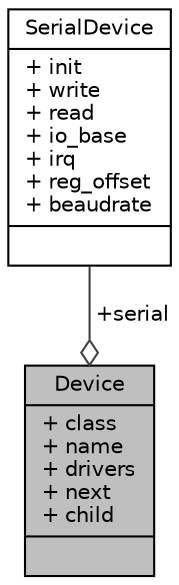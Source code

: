 digraph "Device"
{
 // LATEX_PDF_SIZE
  edge [fontname="Helvetica",fontsize="10",labelfontname="Helvetica",labelfontsize="10"];
  node [fontname="Helvetica",fontsize="10",shape=record];
  Node1 [label="{Device\n|+ class\l+ name\l+ drivers\l+ next\l+ child\l|}",height=0.2,width=0.4,color="black", fillcolor="grey75", style="filled", fontcolor="black",tooltip=" "];
  Node2 -> Node1 [color="grey25",fontsize="10",style="solid",label=" +serial" ,arrowhead="odiamond",fontname="Helvetica"];
  Node2 [label="{SerialDevice\n|+ init\l+ write\l+ read\l+ io_base\l+ irq\l+ reg_offset\l+ beaudrate\l|}",height=0.2,width=0.4,color="black", fillcolor="white", style="filled",URL="$structSerialDevice.html",tooltip=" "];
}
